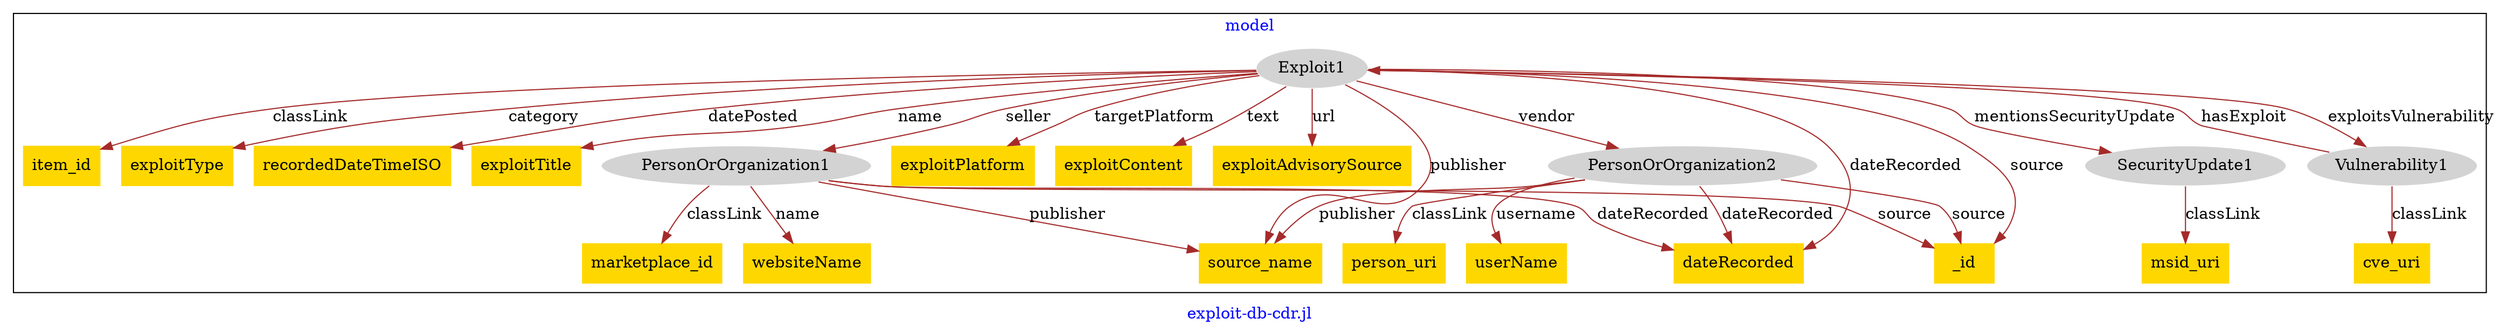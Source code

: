 digraph n0 {
fontcolor="blue"
remincross="true"
label="exploit-db-cdr.jl"
subgraph cluster {
label="model"
n2[style="filled",color="white",fillcolor="lightgray",label="Exploit1"];
n3[shape="plaintext",style="filled",fillcolor="gold",label="item_id"];
n4[shape="plaintext",style="filled",fillcolor="gold",label="exploitType"];
n5[shape="plaintext",style="filled",fillcolor="gold",label="recordedDateTimeISO"];
n6[shape="plaintext",style="filled",fillcolor="gold",label="exploitTitle"];
n7[shape="plaintext",style="filled",fillcolor="gold",label="source_name"];
n8[shape="plaintext",style="filled",fillcolor="gold",label="exploitPlatform"];
n9[shape="plaintext",style="filled",fillcolor="gold",label="exploitContent"];
n10[shape="plaintext",style="filled",fillcolor="gold",label="exploitAdvisorySource"];
n11[style="filled",color="white",fillcolor="lightgray",label="PersonOrOrganization1"];
n12[shape="plaintext",style="filled",fillcolor="gold",label="marketplace_id"];
n13[shape="plaintext",style="filled",fillcolor="gold",label="websiteName"];
n14[style="filled",color="white",fillcolor="lightgray",label="PersonOrOrganization2"];
n15[shape="plaintext",style="filled",fillcolor="gold",label="person_uri"];
n16[shape="plaintext",style="filled",fillcolor="gold",label="userName"];
n17[style="filled",color="white",fillcolor="lightgray",label="SecurityUpdate1"];
n18[shape="plaintext",style="filled",fillcolor="gold",label="msid_uri"];
n19[style="filled",color="white",fillcolor="lightgray",label="Vulnerability1"];
n20[shape="plaintext",style="filled",fillcolor="gold",label="cve_uri"];
n21[shape="plaintext",style="filled",fillcolor="gold",label="dateRecorded"];
n22[shape="plaintext",style="filled",fillcolor="gold",label="_id"];
}
n2 -> n3[color="brown",fontcolor="black",label="classLink"]
n2 -> n4[color="brown",fontcolor="black",label="category"]
n2 -> n5[color="brown",fontcolor="black",label="datePosted"]
n2 -> n6[color="brown",fontcolor="black",label="name"]
n2 -> n7[color="brown",fontcolor="black",label="publisher"]
n2 -> n8[color="brown",fontcolor="black",label="targetPlatform"]
n2 -> n9[color="brown",fontcolor="black",label="text"]
n2 -> n10[color="brown",fontcolor="black",label="url"]
n11 -> n12[color="brown",fontcolor="black",label="classLink"]
n11 -> n13[color="brown",fontcolor="black",label="name"]
n11 -> n7[color="brown",fontcolor="black",label="publisher"]
n14 -> n15[color="brown",fontcolor="black",label="classLink"]
n14 -> n16[color="brown",fontcolor="black",label="username"]
n14 -> n7[color="brown",fontcolor="black",label="publisher"]
n17 -> n18[color="brown",fontcolor="black",label="classLink"]
n19 -> n20[color="brown",fontcolor="black",label="classLink"]
n2 -> n11[color="brown",fontcolor="black",label="seller"]
n2 -> n17[color="brown",fontcolor="black",label="mentionsSecurityUpdate"]
n2 -> n14[color="brown",fontcolor="black",label="vendor"]
n14 -> n21[color="brown",fontcolor="black",label="dateRecorded"]
n11 -> n21[color="brown",fontcolor="black",label="dateRecorded"]
n2 -> n22[color="brown",fontcolor="black",label="source"]
n19 -> n2[color="brown",fontcolor="black",label="hasExploit"]
n11 -> n22[color="brown",fontcolor="black",label="source"]
n14 -> n22[color="brown",fontcolor="black",label="source"]
n2 -> n19[color="brown",fontcolor="black",label="exploitsVulnerability"]
n2 -> n21[color="brown",fontcolor="black",label="dateRecorded"]
}
